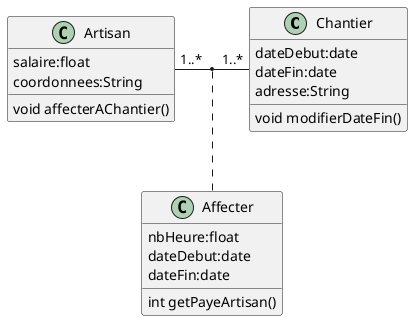 @startuml Entreprise

class Chantier {
    dateDebut:date
    dateFin:date
    adresse:String
    void modifierDateFin()
}

class Artisan {
    salaire:float
    coordonnees:String
    void affecterAChantier()
}

class Affecter {
    nbHeure:float
    dateDebut:date
    dateFin:date
    int getPayeArtisan()
}

Artisan "1..*" - "1..*" Chantier
(Artisan,Chantier) .. Affecter

@enduml